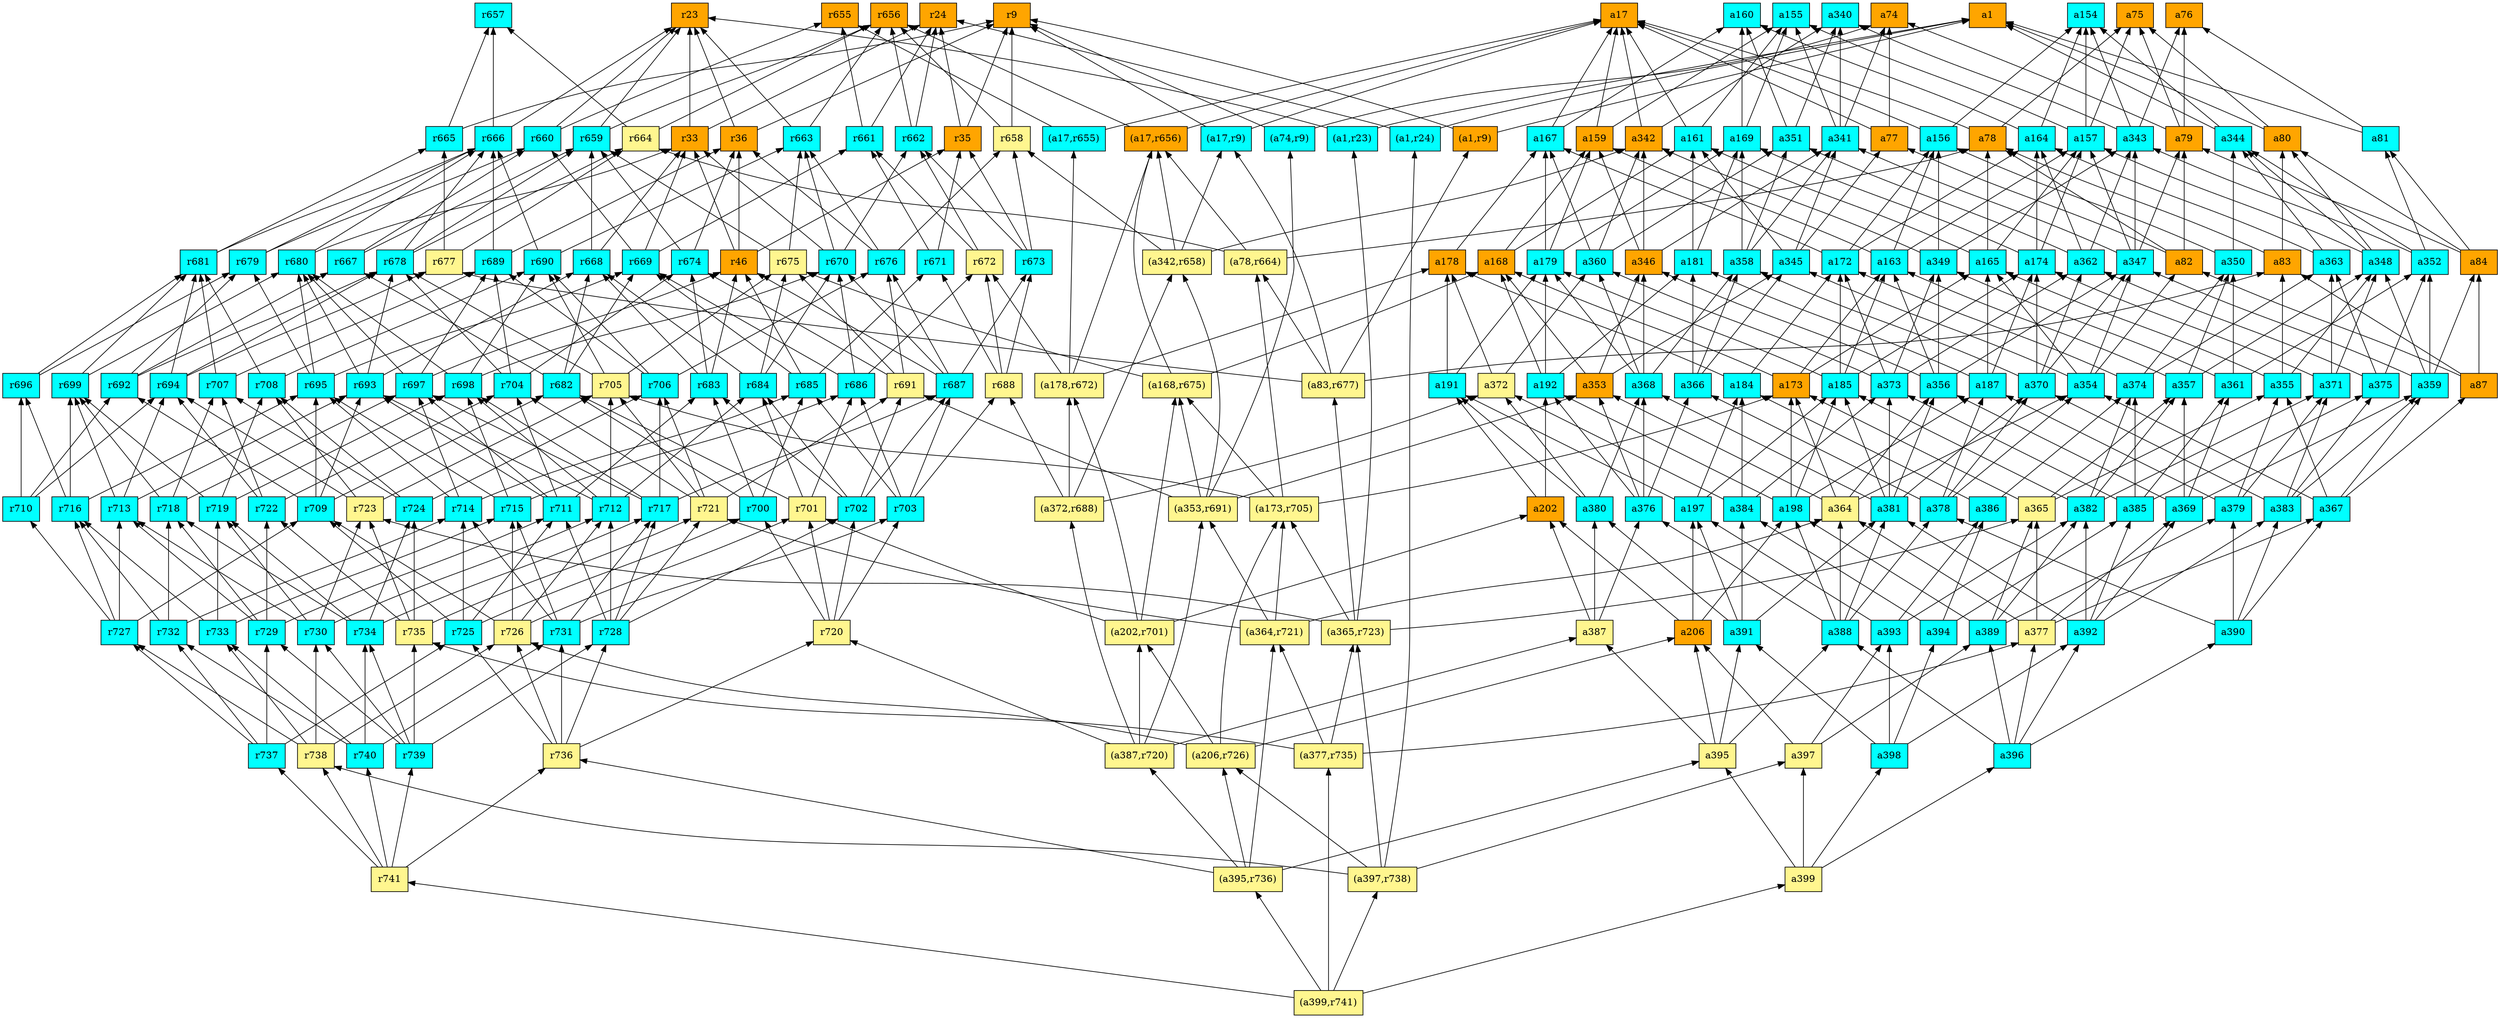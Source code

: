 digraph G {
rankdir=BT;ranksep="2.0";
"r715" [shape=record,fillcolor=cyan,style=filled,label="{r715}"];
"(a83,r677)" [shape=record,fillcolor=khaki1,style=filled,label="{(a83,r677)}"];
"a394" [shape=record,fillcolor=cyan,style=filled,label="{a394}"];
"a184" [shape=record,fillcolor=cyan,style=filled,label="{a184}"];
"a365" [shape=record,fillcolor=khaki1,style=filled,label="{a365}"];
"a77" [shape=record,fillcolor=orange,style=filled,label="{a77}"];
"a382" [shape=record,fillcolor=cyan,style=filled,label="{a382}"];
"r727" [shape=record,fillcolor=cyan,style=filled,label="{r727}"];
"r692" [shape=record,fillcolor=cyan,style=filled,label="{r692}"];
"a84" [shape=record,fillcolor=orange,style=filled,label="{a84}"];
"a369" [shape=record,fillcolor=cyan,style=filled,label="{a369}"];
"r720" [shape=record,fillcolor=khaki1,style=filled,label="{r720}"];
"a347" [shape=record,fillcolor=cyan,style=filled,label="{a347}"];
"r726" [shape=record,fillcolor=khaki1,style=filled,label="{r726}"];
"a377" [shape=record,fillcolor=khaki1,style=filled,label="{a377}"];
"a82" [shape=record,fillcolor=orange,style=filled,label="{a82}"];
"a354" [shape=record,fillcolor=cyan,style=filled,label="{a354}"];
"a351" [shape=record,fillcolor=cyan,style=filled,label="{a351}"];
"r683" [shape=record,fillcolor=cyan,style=filled,label="{r683}"];
"r679" [shape=record,fillcolor=cyan,style=filled,label="{r679}"];
"a161" [shape=record,fillcolor=cyan,style=filled,label="{a161}"];
"a191" [shape=record,fillcolor=cyan,style=filled,label="{a191}"];
"r673" [shape=record,fillcolor=cyan,style=filled,label="{r673}"];
"a359" [shape=record,fillcolor=cyan,style=filled,label="{a359}"];
"a159" [shape=record,fillcolor=orange,style=filled,label="{a159}"];
"a386" [shape=record,fillcolor=cyan,style=filled,label="{a386}"];
"a385" [shape=record,fillcolor=cyan,style=filled,label="{a385}"];
"r697" [shape=record,fillcolor=cyan,style=filled,label="{r697}"];
"a154" [shape=record,fillcolor=cyan,style=filled,label="{a154}"];
"a81" [shape=record,fillcolor=cyan,style=filled,label="{a81}"];
"r709" [shape=record,fillcolor=cyan,style=filled,label="{r709}"];
"r686" [shape=record,fillcolor=cyan,style=filled,label="{r686}"];
"a361" [shape=record,fillcolor=cyan,style=filled,label="{a361}"];
"r716" [shape=record,fillcolor=cyan,style=filled,label="{r716}"];
"r712" [shape=record,fillcolor=cyan,style=filled,label="{r712}"];
"a173" [shape=record,fillcolor=orange,style=filled,label="{a173}"];
"a374" [shape=record,fillcolor=cyan,style=filled,label="{a374}"];
"(a377,r735)" [shape=record,fillcolor=khaki1,style=filled,label="{(a377,r735)}"];
"(a17,r656)" [shape=record,fillcolor=orange,style=filled,label="{(a17,r656)}"];
"r694" [shape=record,fillcolor=cyan,style=filled,label="{r694}"];
"a370" [shape=record,fillcolor=cyan,style=filled,label="{a370}"];
"r664" [shape=record,fillcolor=khaki1,style=filled,label="{r664}"];
"a355" [shape=record,fillcolor=cyan,style=filled,label="{a355}"];
"a399" [shape=record,fillcolor=khaki1,style=filled,label="{a399}"];
"r687" [shape=record,fillcolor=cyan,style=filled,label="{r687}"];
"(a17,r655)" [shape=record,fillcolor=cyan,style=filled,label="{(a17,r655)}"];
"r728" [shape=record,fillcolor=cyan,style=filled,label="{r728}"];
"(a17,r9)" [shape=record,fillcolor=cyan,style=filled,label="{(a17,r9)}"];
"a352" [shape=record,fillcolor=cyan,style=filled,label="{a352}"];
"a390" [shape=record,fillcolor=cyan,style=filled,label="{a390}"];
"a350" [shape=record,fillcolor=cyan,style=filled,label="{a350}"];
"r668" [shape=record,fillcolor=cyan,style=filled,label="{r668}"];
"a76" [shape=record,fillcolor=orange,style=filled,label="{a76}"];
"r721" [shape=record,fillcolor=khaki1,style=filled,label="{r721}"];
"(a364,r721)" [shape=record,fillcolor=khaki1,style=filled,label="{(a364,r721)}"];
"a74" [shape=record,fillcolor=orange,style=filled,label="{a74}"];
"a79" [shape=record,fillcolor=orange,style=filled,label="{a79}"];
"a372" [shape=record,fillcolor=khaki1,style=filled,label="{a372}"];
"a192" [shape=record,fillcolor=cyan,style=filled,label="{a192}"];
"a373" [shape=record,fillcolor=cyan,style=filled,label="{a373}"];
"(a74,r9)" [shape=record,fillcolor=cyan,style=filled,label="{(a74,r9)}"];
"a398" [shape=record,fillcolor=cyan,style=filled,label="{a398}"];
"(a387,r720)" [shape=record,fillcolor=khaki1,style=filled,label="{(a387,r720)}"];
"a87" [shape=record,fillcolor=orange,style=filled,label="{a87}"];
"a366" [shape=record,fillcolor=cyan,style=filled,label="{a366}"];
"a340" [shape=record,fillcolor=cyan,style=filled,label="{a340}"];
"(a202,r701)" [shape=record,fillcolor=khaki1,style=filled,label="{(a202,r701)}"];
"a206" [shape=record,fillcolor=orange,style=filled,label="{a206}"];
"r706" [shape=record,fillcolor=cyan,style=filled,label="{r706}"];
"r693" [shape=record,fillcolor=cyan,style=filled,label="{r693}"];
"a375" [shape=record,fillcolor=cyan,style=filled,label="{a375}"];
"a349" [shape=record,fillcolor=cyan,style=filled,label="{a349}"];
"a388" [shape=record,fillcolor=cyan,style=filled,label="{a388}"];
"r741" [shape=record,fillcolor=khaki1,style=filled,label="{r741}"];
"r35" [shape=record,fillcolor=orange,style=filled,label="{r35}"];
"a181" [shape=record,fillcolor=cyan,style=filled,label="{a181}"];
"a389" [shape=record,fillcolor=cyan,style=filled,label="{a389}"];
"r36" [shape=record,fillcolor=orange,style=filled,label="{r36}"];
"a165" [shape=record,fillcolor=cyan,style=filled,label="{a165}"];
"a379" [shape=record,fillcolor=cyan,style=filled,label="{a379}"];
"r688" [shape=record,fillcolor=khaki1,style=filled,label="{r688}"];
"a163" [shape=record,fillcolor=cyan,style=filled,label="{a163}"];
"a168" [shape=record,fillcolor=orange,style=filled,label="{a168}"];
"a380" [shape=record,fillcolor=cyan,style=filled,label="{a380}"];
"r737" [shape=record,fillcolor=cyan,style=filled,label="{r737}"];
"a397" [shape=record,fillcolor=khaki1,style=filled,label="{a397}"];
"r710" [shape=record,fillcolor=cyan,style=filled,label="{r710}"];
"a187" [shape=record,fillcolor=cyan,style=filled,label="{a187}"];
"r657" [shape=record,fillcolor=cyan,style=filled,label="{r657}"];
"r713" [shape=record,fillcolor=cyan,style=filled,label="{r713}"];
"a343" [shape=record,fillcolor=cyan,style=filled,label="{a343}"];
"a80" [shape=record,fillcolor=orange,style=filled,label="{a80}"];
"r738" [shape=record,fillcolor=khaki1,style=filled,label="{r738}"];
"r736" [shape=record,fillcolor=khaki1,style=filled,label="{r736}"];
"a157" [shape=record,fillcolor=cyan,style=filled,label="{a157}"];
"a348" [shape=record,fillcolor=cyan,style=filled,label="{a348}"];
"r680" [shape=record,fillcolor=cyan,style=filled,label="{r680}"];
"r23" [shape=record,fillcolor=orange,style=filled,label="{r23}"];
"r669" [shape=record,fillcolor=cyan,style=filled,label="{r669}"];
"r666" [shape=record,fillcolor=cyan,style=filled,label="{r666}"];
"r655" [shape=record,fillcolor=orange,style=filled,label="{r655}"];
"(a365,r723)" [shape=record,fillcolor=khaki1,style=filled,label="{(a365,r723)}"];
"r663" [shape=record,fillcolor=cyan,style=filled,label="{r663}"];
"r723" [shape=record,fillcolor=khaki1,style=filled,label="{r723}"];
"a346" [shape=record,fillcolor=orange,style=filled,label="{a346}"];
"r691" [shape=record,fillcolor=khaki1,style=filled,label="{r691}"];
"r704" [shape=record,fillcolor=cyan,style=filled,label="{r704}"];
"a395" [shape=record,fillcolor=khaki1,style=filled,label="{a395}"];
"(a1,r9)" [shape=record,fillcolor=orange,style=filled,label="{(a1,r9)}"];
"r714" [shape=record,fillcolor=cyan,style=filled,label="{r714}"];
"r739" [shape=record,fillcolor=cyan,style=filled,label="{r739}"];
"r672" [shape=record,fillcolor=khaki1,style=filled,label="{r672}"];
"a358" [shape=record,fillcolor=cyan,style=filled,label="{a358}"];
"a367" [shape=record,fillcolor=cyan,style=filled,label="{a367}"];
"a391" [shape=record,fillcolor=cyan,style=filled,label="{a391}"];
"r724" [shape=record,fillcolor=cyan,style=filled,label="{r724}"];
"r658" [shape=record,fillcolor=khaki1,style=filled,label="{r658}"];
"a392" [shape=record,fillcolor=cyan,style=filled,label="{a392}"];
"a381" [shape=record,fillcolor=cyan,style=filled,label="{a381}"];
"a160" [shape=record,fillcolor=cyan,style=filled,label="{a160}"];
"r656" [shape=record,fillcolor=orange,style=filled,label="{r656}"];
"r740" [shape=record,fillcolor=cyan,style=filled,label="{r740}"];
"r718" [shape=record,fillcolor=cyan,style=filled,label="{r718}"];
"r24" [shape=record,fillcolor=orange,style=filled,label="{r24}"];
"a198" [shape=record,fillcolor=cyan,style=filled,label="{a198}"];
"r700" [shape=record,fillcolor=cyan,style=filled,label="{r700}"];
"r33" [shape=record,fillcolor=orange,style=filled,label="{r33}"];
"r670" [shape=record,fillcolor=cyan,style=filled,label="{r670}"];
"r699" [shape=record,fillcolor=cyan,style=filled,label="{r699}"];
"r707" [shape=record,fillcolor=cyan,style=filled,label="{r707}"];
"a345" [shape=record,fillcolor=cyan,style=filled,label="{a345}"];
"a376" [shape=record,fillcolor=cyan,style=filled,label="{a376}"];
"r676" [shape=record,fillcolor=cyan,style=filled,label="{r676}"];
"a396" [shape=record,fillcolor=cyan,style=filled,label="{a396}"];
"r685" [shape=record,fillcolor=cyan,style=filled,label="{r685}"];
"(a178,r672)" [shape=record,fillcolor=khaki1,style=filled,label="{(a178,r672)}"];
"a368" [shape=record,fillcolor=cyan,style=filled,label="{a368}"];
"r661" [shape=record,fillcolor=cyan,style=filled,label="{r661}"];
"r701" [shape=record,fillcolor=khaki1,style=filled,label="{r701}"];
"r717" [shape=record,fillcolor=cyan,style=filled,label="{r717}"];
"a17" [shape=record,fillcolor=orange,style=filled,label="{a17}"];
"a83" [shape=record,fillcolor=orange,style=filled,label="{a83}"];
"a344" [shape=record,fillcolor=cyan,style=filled,label="{a344}"];
"(a353,r691)" [shape=record,fillcolor=khaki1,style=filled,label="{(a353,r691)}"];
"(a372,r688)" [shape=record,fillcolor=khaki1,style=filled,label="{(a372,r688)}"];
"a164" [shape=record,fillcolor=cyan,style=filled,label="{a164}"];
"r698" [shape=record,fillcolor=cyan,style=filled,label="{r698}"];
"r731" [shape=record,fillcolor=cyan,style=filled,label="{r731}"];
"a393" [shape=record,fillcolor=cyan,style=filled,label="{a393}"];
"r725" [shape=record,fillcolor=cyan,style=filled,label="{r725}"];
"r733" [shape=record,fillcolor=cyan,style=filled,label="{r733}"];
"(a1,r24)" [shape=record,fillcolor=cyan,style=filled,label="{(a1,r24)}"];
"r659" [shape=record,fillcolor=cyan,style=filled,label="{r659}"];
"a78" [shape=record,fillcolor=orange,style=filled,label="{a78}"];
"r684" [shape=record,fillcolor=cyan,style=filled,label="{r684}"];
"r662" [shape=record,fillcolor=cyan,style=filled,label="{r662}"];
"(a342,r658)" [shape=record,fillcolor=khaki1,style=filled,label="{(a342,r658)}"];
"r677" [shape=record,fillcolor=khaki1,style=filled,label="{r677}"];
"a384" [shape=record,fillcolor=cyan,style=filled,label="{a384}"];
"r46" [shape=record,fillcolor=orange,style=filled,label="{r46}"];
"a179" [shape=record,fillcolor=cyan,style=filled,label="{a179}"];
"a383" [shape=record,fillcolor=cyan,style=filled,label="{a383}"];
"a362" [shape=record,fillcolor=cyan,style=filled,label="{a362}"];
"a202" [shape=record,fillcolor=orange,style=filled,label="{a202}"];
"r667" [shape=record,fillcolor=cyan,style=filled,label="{r667}"];
"r719" [shape=record,fillcolor=cyan,style=filled,label="{r719}"];
"r682" [shape=record,fillcolor=cyan,style=filled,label="{r682}"];
"a178" [shape=record,fillcolor=orange,style=filled,label="{a178}"];
"a172" [shape=record,fillcolor=cyan,style=filled,label="{a172}"];
"r678" [shape=record,fillcolor=cyan,style=filled,label="{r678}"];
"r681" [shape=record,fillcolor=cyan,style=filled,label="{r681}"];
"a357" [shape=record,fillcolor=cyan,style=filled,label="{a357}"];
"r660" [shape=record,fillcolor=cyan,style=filled,label="{r660}"];
"r708" [shape=record,fillcolor=cyan,style=filled,label="{r708}"];
"r9" [shape=record,fillcolor=orange,style=filled,label="{r9}"];
"r695" [shape=record,fillcolor=cyan,style=filled,label="{r695}"];
"(a173,r705)" [shape=record,fillcolor=khaki1,style=filled,label="{(a173,r705)}"];
"r671" [shape=record,fillcolor=cyan,style=filled,label="{r671}"];
"a387" [shape=record,fillcolor=khaki1,style=filled,label="{a387}"];
"r665" [shape=record,fillcolor=cyan,style=filled,label="{r665}"];
"r702" [shape=record,fillcolor=cyan,style=filled,label="{r702}"];
"r690" [shape=record,fillcolor=cyan,style=filled,label="{r690}"];
"r722" [shape=record,fillcolor=cyan,style=filled,label="{r722}"];
"a167" [shape=record,fillcolor=cyan,style=filled,label="{a167}"];
"a353" [shape=record,fillcolor=orange,style=filled,label="{a353}"];
"r689" [shape=record,fillcolor=cyan,style=filled,label="{r689}"];
"(a78,r664)" [shape=record,fillcolor=khaki1,style=filled,label="{(a78,r664)}"];
"r696" [shape=record,fillcolor=cyan,style=filled,label="{r696}"];
"a156" [shape=record,fillcolor=cyan,style=filled,label="{a156}"];
"(a397,r738)" [shape=record,fillcolor=khaki1,style=filled,label="{(a397,r738)}"];
"r674" [shape=record,fillcolor=cyan,style=filled,label="{r674}"];
"(a395,r736)" [shape=record,fillcolor=khaki1,style=filled,label="{(a395,r736)}"];
"a185" [shape=record,fillcolor=cyan,style=filled,label="{a185}"];
"r730" [shape=record,fillcolor=cyan,style=filled,label="{r730}"];
"r735" [shape=record,fillcolor=khaki1,style=filled,label="{r735}"];
"r705" [shape=record,fillcolor=khaki1,style=filled,label="{r705}"];
"a75" [shape=record,fillcolor=orange,style=filled,label="{a75}"];
"a356" [shape=record,fillcolor=cyan,style=filled,label="{a356}"];
"a342" [shape=record,fillcolor=orange,style=filled,label="{a342}"];
"a364" [shape=record,fillcolor=khaki1,style=filled,label="{a364}"];
"a371" [shape=record,fillcolor=cyan,style=filled,label="{a371}"];
"r732" [shape=record,fillcolor=cyan,style=filled,label="{r732}"];
"(a168,r675)" [shape=record,fillcolor=khaki1,style=filled,label="{(a168,r675)}"];
"a174" [shape=record,fillcolor=cyan,style=filled,label="{a174}"];
"r711" [shape=record,fillcolor=cyan,style=filled,label="{r711}"];
"a378" [shape=record,fillcolor=cyan,style=filled,label="{a378}"];
"a341" [shape=record,fillcolor=cyan,style=filled,label="{a341}"];
"a363" [shape=record,fillcolor=cyan,style=filled,label="{a363}"];
"a1" [shape=record,fillcolor=orange,style=filled,label="{a1}"];
"r734" [shape=record,fillcolor=cyan,style=filled,label="{r734}"];
"(a1,r23)" [shape=record,fillcolor=cyan,style=filled,label="{(a1,r23)}"];
"a360" [shape=record,fillcolor=cyan,style=filled,label="{a360}"];
"r729" [shape=record,fillcolor=cyan,style=filled,label="{r729}"];
"r703" [shape=record,fillcolor=cyan,style=filled,label="{r703}"];
"a155" [shape=record,fillcolor=cyan,style=filled,label="{a155}"];
"(a206,r726)" [shape=record,fillcolor=khaki1,style=filled,label="{(a206,r726)}"];
"r675" [shape=record,fillcolor=khaki1,style=filled,label="{r675}"];
"a169" [shape=record,fillcolor=cyan,style=filled,label="{a169}"];
"(a399,r741)" [shape=record,fillcolor=khaki1,style=filled,label="{(a399,r741)}"];
"a197" [shape=record,fillcolor=cyan,style=filled,label="{a197}"];
"r715" -> "r695"
"r715" -> "r686"
"r715" -> "r698"
"(a83,r677)" -> "(a1,r9)"
"(a83,r677)" -> "(a17,r9)"
"(a83,r677)" -> "r677"
"(a83,r677)" -> "(a78,r664)"
"(a83,r677)" -> "a83"
"a394" -> "a386"
"a394" -> "a385"
"a394" -> "a384"
"a184" -> "a178"
"a184" -> "a172"
"a365" -> "a357"
"a365" -> "a173"
"a365" -> "a355"
"a77" -> "a74"
"a77" -> "a17"
"a382" -> "a357"
"a382" -> "a185"
"a382" -> "a371"
"a382" -> "a374"
"r727" -> "r709"
"r727" -> "r716"
"r727" -> "r710"
"r727" -> "r713"
"r692" -> "r667"
"r692" -> "r679"
"r692" -> "r678"
"a84" -> "a79"
"a84" -> "a80"
"a84" -> "a81"
"a369" -> "a357"
"a369" -> "a359"
"a369" -> "a361"
"a369" -> "a356"
"r720" -> "r702"
"r720" -> "r703"
"r720" -> "r701"
"r720" -> "r700"
"a347" -> "a157"
"a347" -> "a79"
"a347" -> "a343"
"a347" -> "a341"
"r726" -> "r715"
"r726" -> "r709"
"r726" -> "r712"
"r726" -> "r701"
"a377" -> "a364"
"a377" -> "a367"
"a377" -> "a365"
"a377" -> "a369"
"a82" -> "a78"
"a82" -> "a79"
"a82" -> "a77"
"a354" -> "a347"
"a354" -> "a82"
"a354" -> "a345"
"a354" -> "a165"
"a351" -> "a340"
"a351" -> "a160"
"r683" -> "r668"
"r683" -> "r46"
"r683" -> "r674"
"r679" -> "r666"
"r679" -> "r660"
"a161" -> "a155"
"a161" -> "a17"
"a191" -> "a178"
"a191" -> "a179"
"r673" -> "r35"
"r673" -> "r662"
"r673" -> "r658"
"a359" -> "a84"
"a359" -> "a347"
"a359" -> "a352"
"a359" -> "a348"
"a159" -> "a155"
"a159" -> "a17"
"a386" -> "a374"
"a386" -> "a184"
"a385" -> "a373"
"a385" -> "a375"
"a385" -> "a361"
"a385" -> "a374"
"r697" -> "r46"
"r697" -> "r689"
"r697" -> "r680"
"a81" -> "a1"
"a81" -> "a76"
"r709" -> "r682"
"r709" -> "r692"
"r709" -> "r695"
"r709" -> "r693"
"r686" -> "r672"
"r686" -> "r670"
"r686" -> "r669"
"a361" -> "a349"
"a361" -> "a352"
"a361" -> "a350"
"r716" -> "r695"
"r716" -> "r696"
"r716" -> "r699"
"r712" -> "r693"
"r712" -> "r705"
"r712" -> "r698"
"r712" -> "r684"
"a173" -> "a165"
"a173" -> "a163"
"a173" -> "a168"
"a374" -> "a172"
"a374" -> "a363"
"a374" -> "a350"
"(a377,r735)" -> "a377"
"(a377,r735)" -> "(a364,r721)"
"(a377,r735)" -> "r735"
"(a377,r735)" -> "(a365,r723)"
"(a17,r656)" -> "a17"
"(a17,r656)" -> "r656"
"r694" -> "r681"
"r694" -> "r678"
"r694" -> "r677"
"a370" -> "a358"
"a370" -> "a174"
"a370" -> "a347"
"a370" -> "a362"
"r664" -> "r657"
"r664" -> "r656"
"a355" -> "a348"
"a355" -> "a83"
"a355" -> "a165"
"a399" -> "a398"
"a399" -> "a397"
"a399" -> "a395"
"a399" -> "a396"
"r687" -> "r670"
"r687" -> "r673"
"r687" -> "r46"
"r687" -> "r676"
"(a17,r655)" -> "r655"
"(a17,r655)" -> "a17"
"r728" -> "r712"
"r728" -> "r717"
"r728" -> "r711"
"r728" -> "r702"
"r728" -> "r721"
"(a17,r9)" -> "r9"
"(a17,r9)" -> "a17"
"a352" -> "a344"
"a352" -> "a343"
"a352" -> "a81"
"a390" -> "a367"
"a390" -> "a378"
"a390" -> "a379"
"a390" -> "a383"
"a350" -> "a156"
"a350" -> "a344"
"r668" -> "r659"
"r668" -> "r33"
"r721" -> "r706"
"r721" -> "r705"
"r721" -> "r704"
"r721" -> "r691"
"(a364,r721)" -> "a364"
"(a364,r721)" -> "(a353,r691)"
"(a364,r721)" -> "r721"
"(a364,r721)" -> "(a173,r705)"
"a79" -> "a75"
"a79" -> "a74"
"a79" -> "a76"
"a372" -> "a360"
"a372" -> "a178"
"a192" -> "a181"
"a192" -> "a179"
"a192" -> "a168"
"a373" -> "a360"
"a373" -> "a349"
"a373" -> "a172"
"a373" -> "a362"
"(a74,r9)" -> "r9"
"(a74,r9)" -> "a74"
"a398" -> "a391"
"a398" -> "a394"
"a398" -> "a392"
"a398" -> "a393"
"(a387,r720)" -> "(a353,r691)"
"(a387,r720)" -> "(a372,r688)"
"(a387,r720)" -> "(a202,r701)"
"(a387,r720)" -> "a387"
"(a387,r720)" -> "r720"
"a87" -> "a82"
"a87" -> "a83"
"a87" -> "a84"
"a366" -> "a358"
"a366" -> "a181"
"a366" -> "a345"
"(a202,r701)" -> "(a178,r672)"
"(a202,r701)" -> "r701"
"(a202,r701)" -> "(a168,r675)"
"(a202,r701)" -> "a202"
"a206" -> "a198"
"a206" -> "a197"
"a206" -> "a202"
"r706" -> "r690"
"r706" -> "r676"
"r706" -> "r689"
"r693" -> "r668"
"r693" -> "r680"
"r693" -> "r678"
"a375" -> "a352"
"a375" -> "a362"
"a375" -> "a363"
"a349" -> "a342"
"a349" -> "a156"
"a349" -> "a343"
"a388" -> "a381"
"a388" -> "a198"
"a388" -> "a376"
"a388" -> "a364"
"a388" -> "a378"
"r741" -> "r737"
"r741" -> "r738"
"r741" -> "r736"
"r741" -> "r739"
"r741" -> "r740"
"r35" -> "r9"
"r35" -> "r24"
"a181" -> "a161"
"a181" -> "a169"
"a389" -> "a198"
"a389" -> "a382"
"a389" -> "a365"
"a389" -> "a379"
"r36" -> "r9"
"r36" -> "r23"
"a165" -> "a157"
"a165" -> "a78"
"a165" -> "a161"
"a379" -> "a187"
"a379" -> "a371"
"a379" -> "a355"
"r688" -> "r673"
"r688" -> "r672"
"r688" -> "r671"
"a163" -> "a157"
"a163" -> "a159"
"a163" -> "a156"
"a168" -> "a159"
"a168" -> "a161"
"a380" -> "a372"
"a380" -> "a191"
"a380" -> "a368"
"r737" -> "r732"
"r737" -> "r727"
"r737" -> "r725"
"r737" -> "r729"
"a397" -> "a206"
"a397" -> "a393"
"a397" -> "a389"
"r710" -> "r694"
"r710" -> "r692"
"r710" -> "r696"
"a187" -> "a181"
"a187" -> "a174"
"a187" -> "a165"
"r713" -> "r694"
"r713" -> "r693"
"r713" -> "r699"
"a343" -> "a154"
"a343" -> "a340"
"a343" -> "a76"
"a80" -> "a75"
"a80" -> "a1"
"r738" -> "r730"
"r738" -> "r727"
"r738" -> "r726"
"r738" -> "r733"
"r736" -> "r720"
"r736" -> "r726"
"r736" -> "r731"
"r736" -> "r725"
"r736" -> "r728"
"a157" -> "a75"
"a157" -> "a154"
"a157" -> "a155"
"a348" -> "a157"
"a348" -> "a344"
"a348" -> "a80"
"r680" -> "r33"
"r680" -> "r666"
"r669" -> "r661"
"r669" -> "r33"
"r669" -> "r660"
"r666" -> "r657"
"r666" -> "r23"
"(a365,r723)" -> "(a1,r23)"
"(a365,r723)" -> "(a83,r677)"
"(a365,r723)" -> "a365"
"(a365,r723)" -> "r723"
"(a365,r723)" -> "(a173,r705)"
"r663" -> "r23"
"r663" -> "r656"
"r723" -> "r705"
"r723" -> "r708"
"r723" -> "r694"
"a346" -> "a342"
"a346" -> "a159"
"a346" -> "a341"
"r691" -> "r675"
"r691" -> "r676"
"r691" -> "r674"
"r704" -> "r674"
"r704" -> "r689"
"r704" -> "r678"
"a395" -> "a391"
"a395" -> "a206"
"a395" -> "a387"
"a395" -> "a388"
"(a1,r9)" -> "r9"
"(a1,r9)" -> "a1"
"r714" -> "r695"
"r714" -> "r697"
"r714" -> "r685"
"r739" -> "r730"
"r739" -> "r735"
"r739" -> "r734"
"r739" -> "r728"
"r739" -> "r729"
"r672" -> "r662"
"r672" -> "r661"
"a358" -> "a351"
"a358" -> "a169"
"a358" -> "a341"
"a367" -> "a87"
"a367" -> "a354"
"a367" -> "a359"
"a367" -> "a355"
"a391" -> "a381"
"a391" -> "a384"
"a391" -> "a197"
"a391" -> "a380"
"r724" -> "r708"
"r724" -> "r706"
"r724" -> "r707"
"r658" -> "r9"
"r658" -> "r656"
"a392" -> "a382"
"a392" -> "a369"
"a392" -> "a381"
"a392" -> "a385"
"a392" -> "a383"
"a381" -> "a373"
"a381" -> "a185"
"a381" -> "a368"
"a381" -> "a356"
"a381" -> "a370"
"r740" -> "r732"
"r740" -> "r731"
"r740" -> "r734"
"r740" -> "r733"
"r718" -> "r699"
"r718" -> "r707"
"r718" -> "r697"
"a198" -> "a192"
"a198" -> "a185"
"a198" -> "a187"
"a198" -> "a173"
"r700" -> "r682"
"r700" -> "r683"
"r700" -> "r685"
"r33" -> "r24"
"r33" -> "r23"
"r670" -> "r662"
"r670" -> "r33"
"r670" -> "r663"
"r699" -> "r681"
"r699" -> "r680"
"r707" -> "r681"
"r707" -> "r689"
"a345" -> "a161"
"a345" -> "a77"
"a345" -> "a341"
"a376" -> "a192"
"a376" -> "a366"
"a376" -> "a353"
"a376" -> "a368"
"r676" -> "r36"
"r676" -> "r663"
"r676" -> "r658"
"a396" -> "a377"
"a396" -> "a390"
"a396" -> "a388"
"a396" -> "a389"
"a396" -> "a392"
"r685" -> "r46"
"r685" -> "r671"
"r685" -> "r669"
"(a178,r672)" -> "r672"
"(a178,r672)" -> "a178"
"(a178,r672)" -> "(a17,r655)"
"(a178,r672)" -> "(a17,r656)"
"a368" -> "a360"
"a368" -> "a358"
"a368" -> "a179"
"a368" -> "a346"
"r661" -> "r24"
"r661" -> "r655"
"r701" -> "r682"
"r701" -> "r686"
"r701" -> "r684"
"r717" -> "r706"
"r717" -> "r697"
"r717" -> "r698"
"r717" -> "r687"
"a83" -> "a78"
"a83" -> "a80"
"a344" -> "a154"
"a344" -> "a1"
"(a353,r691)" -> "a353"
"(a353,r691)" -> "(a74,r9)"
"(a353,r691)" -> "(a342,r658)"
"(a353,r691)" -> "(a168,r675)"
"(a353,r691)" -> "r691"
"(a372,r688)" -> "(a178,r672)"
"(a372,r688)" -> "a372"
"(a372,r688)" -> "(a342,r658)"
"(a372,r688)" -> "r688"
"a164" -> "a154"
"a164" -> "a160"
"r698" -> "r690"
"r698" -> "r680"
"r698" -> "r670"
"r731" -> "r714"
"r731" -> "r715"
"r731" -> "r703"
"r731" -> "r717"
"a393" -> "a382"
"a393" -> "a386"
"a393" -> "a197"
"r725" -> "r714"
"r725" -> "r700"
"r725" -> "r711"
"r725" -> "r709"
"r733" -> "r715"
"r733" -> "r719"
"r733" -> "r716"
"(a1,r24)" -> "a1"
"(a1,r24)" -> "r24"
"r659" -> "r23"
"r659" -> "r656"
"a78" -> "a75"
"a78" -> "a17"
"r684" -> "r670"
"r684" -> "r675"
"r684" -> "r668"
"r662" -> "r24"
"r662" -> "r656"
"(a342,r658)" -> "r658"
"(a342,r658)" -> "a342"
"(a342,r658)" -> "(a17,r9)"
"(a342,r658)" -> "(a17,r656)"
"r677" -> "r665"
"r677" -> "r664"
"a384" -> "a372"
"a384" -> "a373"
"a384" -> "a184"
"r46" -> "r35"
"r46" -> "r33"
"r46" -> "r36"
"a179" -> "a167"
"a179" -> "a169"
"a179" -> "a159"
"a383" -> "a375"
"a383" -> "a359"
"a383" -> "a371"
"a383" -> "a370"
"a362" -> "a351"
"a362" -> "a343"
"a362" -> "a164"
"a202" -> "a191"
"a202" -> "a192"
"r667" -> "r659"
"r667" -> "r660"
"r719" -> "r708"
"r719" -> "r698"
"r719" -> "r699"
"r682" -> "r668"
"r682" -> "r667"
"r682" -> "r669"
"a178" -> "a167"
"a172" -> "a167"
"a172" -> "a156"
"a172" -> "a164"
"r678" -> "r659"
"r678" -> "r666"
"r678" -> "r664"
"r681" -> "r666"
"r681" -> "r665"
"a357" -> "a348"
"a357" -> "a350"
"a357" -> "a163"
"r660" -> "r655"
"r660" -> "r23"
"r708" -> "r690"
"r708" -> "r681"
"r695" -> "r679"
"r695" -> "r680"
"r695" -> "r669"
"(a173,r705)" -> "r705"
"(a173,r705)" -> "a173"
"(a173,r705)" -> "(a78,r664)"
"(a173,r705)" -> "(a168,r675)"
"r671" -> "r35"
"r671" -> "r661"
"a387" -> "a376"
"a387" -> "a202"
"a387" -> "a380"
"r665" -> "r9"
"r665" -> "r657"
"r702" -> "r683"
"r702" -> "r687"
"r702" -> "r684"
"r702" -> "r691"
"r690" -> "r666"
"r690" -> "r663"
"r722" -> "r707"
"r722" -> "r694"
"r722" -> "r704"
"a167" -> "a160"
"a167" -> "a17"
"a353" -> "a345"
"a353" -> "a346"
"a353" -> "a168"
"r689" -> "r36"
"r689" -> "r666"
"(a78,r664)" -> "a78"
"(a78,r664)" -> "r664"
"(a78,r664)" -> "(a17,r656)"
"r696" -> "r681"
"r696" -> "r679"
"a156" -> "a154"
"a156" -> "a17"
"(a397,r738)" -> "(a1,r24)"
"(a397,r738)" -> "a397"
"(a397,r738)" -> "(a206,r726)"
"(a397,r738)" -> "(a365,r723)"
"(a397,r738)" -> "r738"
"r674" -> "r659"
"r674" -> "r36"
"(a395,r736)" -> "a395"
"(a395,r736)" -> "(a364,r721)"
"(a395,r736)" -> "(a387,r720)"
"(a395,r736)" -> "r736"
"(a395,r736)" -> "(a206,r726)"
"a185" -> "a172"
"a185" -> "a174"
"a185" -> "a179"
"a185" -> "a163"
"r730" -> "r719"
"r730" -> "r712"
"r730" -> "r713"
"r730" -> "r723"
"r735" -> "r724"
"r735" -> "r722"
"r735" -> "r723"
"r735" -> "r721"
"r705" -> "r690"
"r705" -> "r678"
"r705" -> "r675"
"a356" -> "a347"
"a356" -> "a349"
"a356" -> "a163"
"a356" -> "a346"
"a342" -> "a340"
"a342" -> "a17"
"a364" -> "a354"
"a364" -> "a353"
"a364" -> "a356"
"a364" -> "a173"
"a371" -> "a348"
"a371" -> "a174"
"a371" -> "a363"
"r732" -> "r714"
"r732" -> "r718"
"r732" -> "r716"
"(a168,r675)" -> "(a17,r656)"
"(a168,r675)" -> "a168"
"(a168,r675)" -> "r675"
"a174" -> "a157"
"a174" -> "a169"
"a174" -> "a164"
"r711" -> "r693"
"r711" -> "r683"
"r711" -> "r697"
"r711" -> "r704"
"a378" -> "a366"
"a378" -> "a354"
"a378" -> "a187"
"a378" -> "a370"
"a341" -> "a340"
"a341" -> "a155"
"a341" -> "a74"
"a363" -> "a344"
"a363" -> "a164"
"r734" -> "r719"
"r734" -> "r724"
"r734" -> "r718"
"r734" -> "r717"
"(a1,r23)" -> "a1"
"(a1,r23)" -> "r23"
"a360" -> "a351"
"a360" -> "a342"
"a360" -> "a167"
"r729" -> "r722"
"r729" -> "r718"
"r729" -> "r711"
"r729" -> "r713"
"r703" -> "r688"
"r703" -> "r685"
"r703" -> "r686"
"r703" -> "r687"
"(a206,r726)" -> "r726"
"(a206,r726)" -> "(a202,r701)"
"(a206,r726)" -> "(a173,r705)"
"(a206,r726)" -> "a206"
"r675" -> "r663"
"r675" -> "r659"
"a169" -> "a160"
"a169" -> "a155"
"(a399,r741)" -> "r741"
"(a399,r741)" -> "(a397,r738)"
"(a399,r741)" -> "(a395,r736)"
"(a399,r741)" -> "(a377,r735)"
"(a399,r741)" -> "a399"
"a197" -> "a184"
"a197" -> "a191"
"a197" -> "a185"
}